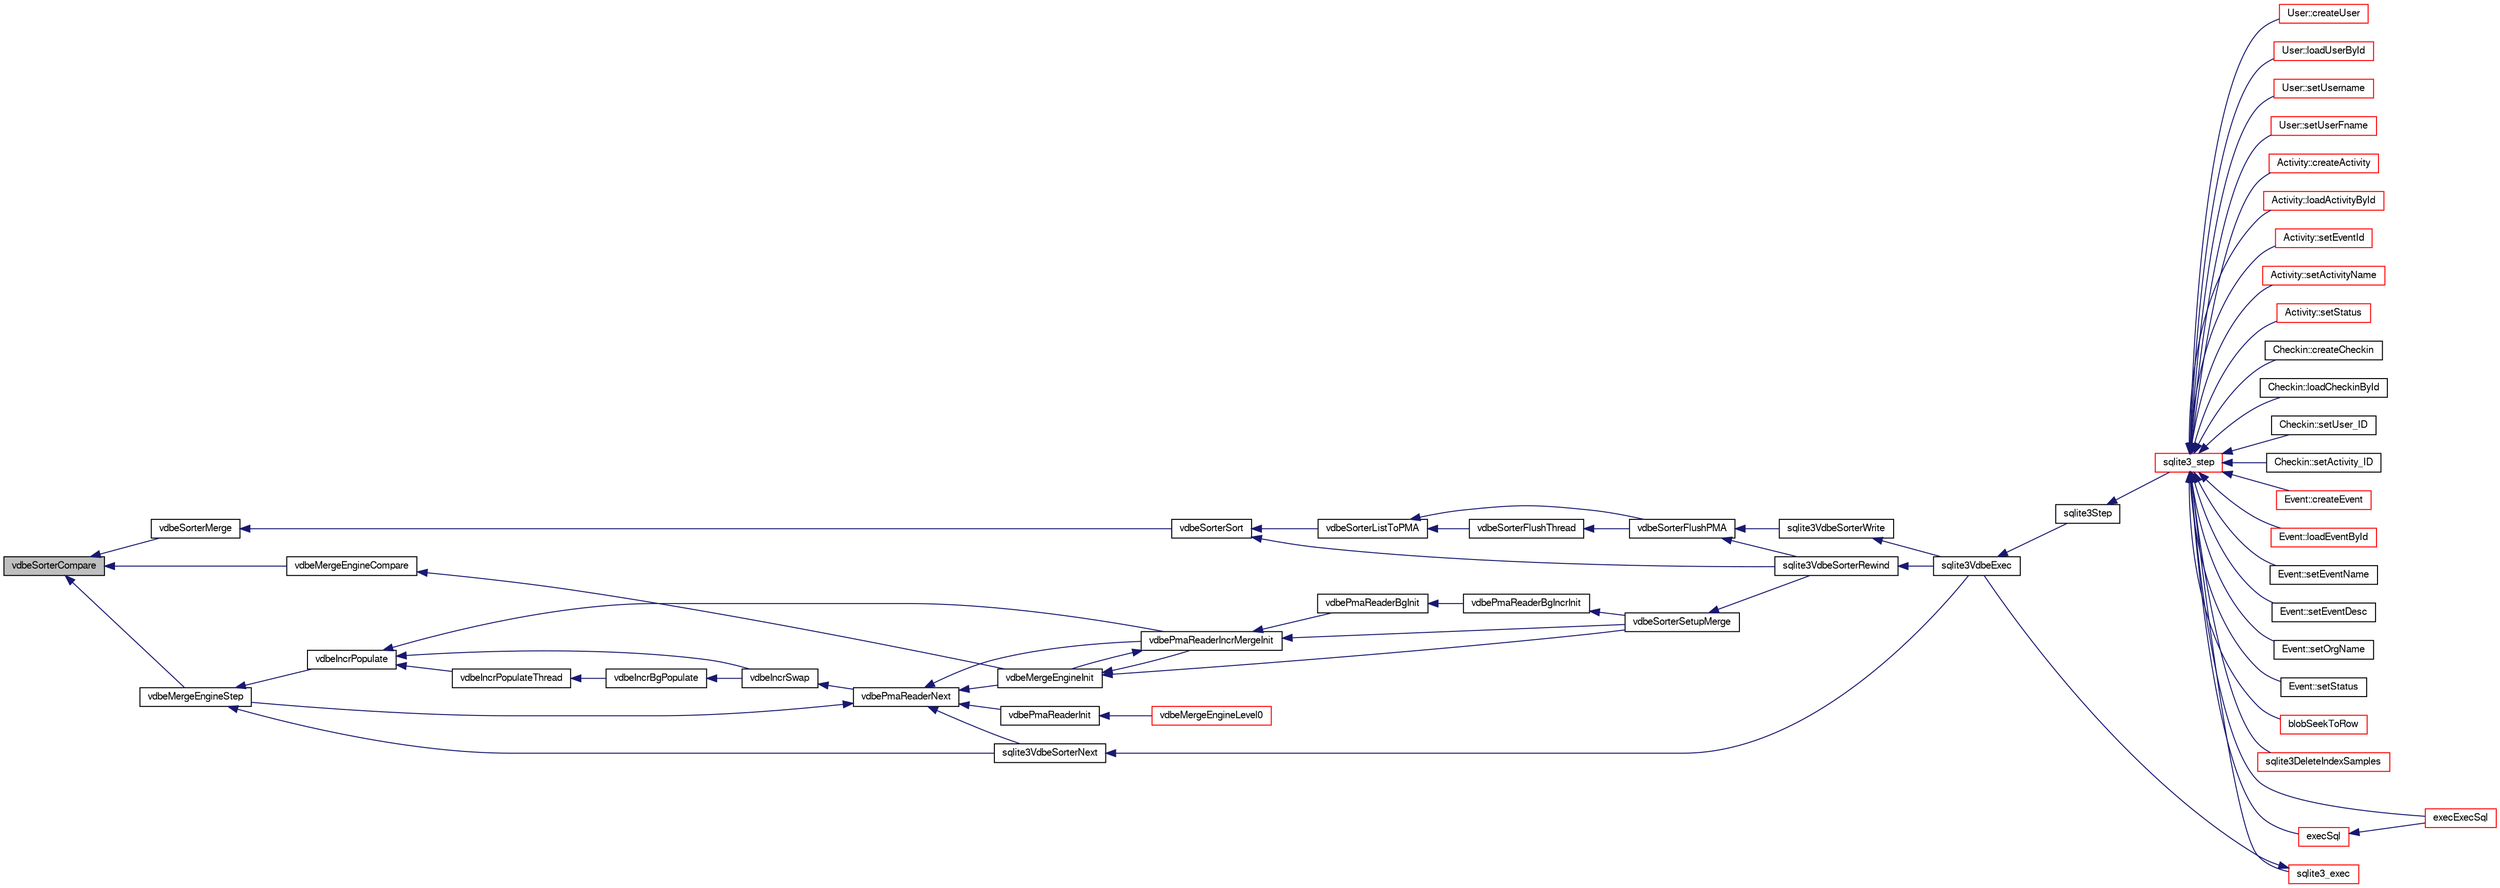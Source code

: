 digraph "vdbeSorterCompare"
{
  edge [fontname="FreeSans",fontsize="10",labelfontname="FreeSans",labelfontsize="10"];
  node [fontname="FreeSans",fontsize="10",shape=record];
  rankdir="LR";
  Node880282 [label="vdbeSorterCompare",height=0.2,width=0.4,color="black", fillcolor="grey75", style="filled", fontcolor="black"];
  Node880282 -> Node880283 [dir="back",color="midnightblue",fontsize="10",style="solid",fontname="FreeSans"];
  Node880283 [label="vdbeSorterMerge",height=0.2,width=0.4,color="black", fillcolor="white", style="filled",URL="$sqlite3_8c.html#aaa5703afbca87873591cd9aaf20c07c1"];
  Node880283 -> Node880284 [dir="back",color="midnightblue",fontsize="10",style="solid",fontname="FreeSans"];
  Node880284 [label="vdbeSorterSort",height=0.2,width=0.4,color="black", fillcolor="white", style="filled",URL="$sqlite3_8c.html#a37472d80f20a7dec4ce84ad277d3341c"];
  Node880284 -> Node880285 [dir="back",color="midnightblue",fontsize="10",style="solid",fontname="FreeSans"];
  Node880285 [label="vdbeSorterListToPMA",height=0.2,width=0.4,color="black", fillcolor="white", style="filled",URL="$sqlite3_8c.html#af6e1d043f93889ac86724fc534814300"];
  Node880285 -> Node880286 [dir="back",color="midnightblue",fontsize="10",style="solid",fontname="FreeSans"];
  Node880286 [label="vdbeSorterFlushThread",height=0.2,width=0.4,color="black", fillcolor="white", style="filled",URL="$sqlite3_8c.html#ae32035370aac482806760be77ff06325"];
  Node880286 -> Node880287 [dir="back",color="midnightblue",fontsize="10",style="solid",fontname="FreeSans"];
  Node880287 [label="vdbeSorterFlushPMA",height=0.2,width=0.4,color="black", fillcolor="white", style="filled",URL="$sqlite3_8c.html#ada9bb002d01885ef3856a19b12b99151"];
  Node880287 -> Node880288 [dir="back",color="midnightblue",fontsize="10",style="solid",fontname="FreeSans"];
  Node880288 [label="sqlite3VdbeSorterWrite",height=0.2,width=0.4,color="black", fillcolor="white", style="filled",URL="$sqlite3_8c.html#a1285a5dd9fee5078593b3cda07911c39"];
  Node880288 -> Node880289 [dir="back",color="midnightblue",fontsize="10",style="solid",fontname="FreeSans"];
  Node880289 [label="sqlite3VdbeExec",height=0.2,width=0.4,color="black", fillcolor="white", style="filled",URL="$sqlite3_8c.html#a8ce40a614bdc56719c4d642b1e4dfb21"];
  Node880289 -> Node880290 [dir="back",color="midnightblue",fontsize="10",style="solid",fontname="FreeSans"];
  Node880290 [label="sqlite3Step",height=0.2,width=0.4,color="black", fillcolor="white", style="filled",URL="$sqlite3_8c.html#a3f2872e873e2758a4beedad1d5113554"];
  Node880290 -> Node880291 [dir="back",color="midnightblue",fontsize="10",style="solid",fontname="FreeSans"];
  Node880291 [label="sqlite3_step",height=0.2,width=0.4,color="red", fillcolor="white", style="filled",URL="$sqlite3_8h.html#ac1e491ce36b7471eb28387f7d3c74334"];
  Node880291 -> Node880292 [dir="back",color="midnightblue",fontsize="10",style="solid",fontname="FreeSans"];
  Node880292 [label="Activity::createActivity",height=0.2,width=0.4,color="red", fillcolor="white", style="filled",URL="$classActivity.html#a813cc5e52c14ab49b39014c134e3425b"];
  Node880291 -> Node880295 [dir="back",color="midnightblue",fontsize="10",style="solid",fontname="FreeSans"];
  Node880295 [label="Activity::loadActivityById",height=0.2,width=0.4,color="red", fillcolor="white", style="filled",URL="$classActivity.html#abe4ffb4f08a47212ebf9013259d9e7fd"];
  Node880291 -> Node880297 [dir="back",color="midnightblue",fontsize="10",style="solid",fontname="FreeSans"];
  Node880297 [label="Activity::setEventId",height=0.2,width=0.4,color="red", fillcolor="white", style="filled",URL="$classActivity.html#adb1d0fd0d08f473e068f0a4086bfa9ca"];
  Node880291 -> Node880298 [dir="back",color="midnightblue",fontsize="10",style="solid",fontname="FreeSans"];
  Node880298 [label="Activity::setActivityName",height=0.2,width=0.4,color="red", fillcolor="white", style="filled",URL="$classActivity.html#a62dc3737b33915a36086f9dd26d16a81"];
  Node880291 -> Node880299 [dir="back",color="midnightblue",fontsize="10",style="solid",fontname="FreeSans"];
  Node880299 [label="Activity::setStatus",height=0.2,width=0.4,color="red", fillcolor="white", style="filled",URL="$classActivity.html#af618135a7738f4d2a7ee147a8ef912ea"];
  Node880291 -> Node880300 [dir="back",color="midnightblue",fontsize="10",style="solid",fontname="FreeSans"];
  Node880300 [label="Checkin::createCheckin",height=0.2,width=0.4,color="black", fillcolor="white", style="filled",URL="$classCheckin.html#a4e40acdf7fff0e607f6de4f24f3a163c"];
  Node880291 -> Node880301 [dir="back",color="midnightblue",fontsize="10",style="solid",fontname="FreeSans"];
  Node880301 [label="Checkin::loadCheckinById",height=0.2,width=0.4,color="black", fillcolor="white", style="filled",URL="$classCheckin.html#a3461f70ea6c68475225f2a07f78a21e0"];
  Node880291 -> Node880302 [dir="back",color="midnightblue",fontsize="10",style="solid",fontname="FreeSans"];
  Node880302 [label="Checkin::setUser_ID",height=0.2,width=0.4,color="black", fillcolor="white", style="filled",URL="$classCheckin.html#a76ab640f4f912876dbebf183db5359c6"];
  Node880291 -> Node880303 [dir="back",color="midnightblue",fontsize="10",style="solid",fontname="FreeSans"];
  Node880303 [label="Checkin::setActivity_ID",height=0.2,width=0.4,color="black", fillcolor="white", style="filled",URL="$classCheckin.html#ab2ff3ec2604ec73a42af25874a00b232"];
  Node880291 -> Node880304 [dir="back",color="midnightblue",fontsize="10",style="solid",fontname="FreeSans"];
  Node880304 [label="Event::createEvent",height=0.2,width=0.4,color="red", fillcolor="white", style="filled",URL="$classEvent.html#a77adb9f4a46ffb32c2d931f0691f5903"];
  Node880291 -> Node880305 [dir="back",color="midnightblue",fontsize="10",style="solid",fontname="FreeSans"];
  Node880305 [label="Event::loadEventById",height=0.2,width=0.4,color="red", fillcolor="white", style="filled",URL="$classEvent.html#afa66cea33f722dbeecb69cc98fdea055"];
  Node880291 -> Node880306 [dir="back",color="midnightblue",fontsize="10",style="solid",fontname="FreeSans"];
  Node880306 [label="Event::setEventName",height=0.2,width=0.4,color="black", fillcolor="white", style="filled",URL="$classEvent.html#a10596b6ca077df05184e30d62b08729d"];
  Node880291 -> Node880307 [dir="back",color="midnightblue",fontsize="10",style="solid",fontname="FreeSans"];
  Node880307 [label="Event::setEventDesc",height=0.2,width=0.4,color="black", fillcolor="white", style="filled",URL="$classEvent.html#ae36b8377dcae792f1c5c4726024c981b"];
  Node880291 -> Node880308 [dir="back",color="midnightblue",fontsize="10",style="solid",fontname="FreeSans"];
  Node880308 [label="Event::setOrgName",height=0.2,width=0.4,color="black", fillcolor="white", style="filled",URL="$classEvent.html#a19aac0f776bd764563a54977656cf680"];
  Node880291 -> Node880309 [dir="back",color="midnightblue",fontsize="10",style="solid",fontname="FreeSans"];
  Node880309 [label="Event::setStatus",height=0.2,width=0.4,color="black", fillcolor="white", style="filled",URL="$classEvent.html#ab0a6b9285af0f4172eb841e2b80f8972"];
  Node880291 -> Node880310 [dir="back",color="midnightblue",fontsize="10",style="solid",fontname="FreeSans"];
  Node880310 [label="blobSeekToRow",height=0.2,width=0.4,color="red", fillcolor="white", style="filled",URL="$sqlite3_8c.html#afff57e13332b98c8a44a7cebe38962ab"];
  Node880291 -> Node880313 [dir="back",color="midnightblue",fontsize="10",style="solid",fontname="FreeSans"];
  Node880313 [label="sqlite3DeleteIndexSamples",height=0.2,width=0.4,color="red", fillcolor="white", style="filled",URL="$sqlite3_8c.html#aaeda0302fbf61397ec009f65bed047ef"];
  Node880291 -> Node880482 [dir="back",color="midnightblue",fontsize="10",style="solid",fontname="FreeSans"];
  Node880482 [label="sqlite3_exec",height=0.2,width=0.4,color="red", fillcolor="white", style="filled",URL="$sqlite3_8h.html#a97487ec8150e0bcc8fa392ab8f0e24db"];
  Node880482 -> Node880289 [dir="back",color="midnightblue",fontsize="10",style="solid",fontname="FreeSans"];
  Node880291 -> Node880473 [dir="back",color="midnightblue",fontsize="10",style="solid",fontname="FreeSans"];
  Node880473 [label="execSql",height=0.2,width=0.4,color="red", fillcolor="white", style="filled",URL="$sqlite3_8c.html#a7d16651b98a110662f4c265eff0246cb"];
  Node880473 -> Node880474 [dir="back",color="midnightblue",fontsize="10",style="solid",fontname="FreeSans"];
  Node880474 [label="execExecSql",height=0.2,width=0.4,color="red", fillcolor="white", style="filled",URL="$sqlite3_8c.html#ac1be09a6c047f21133d16378d301e0d4"];
  Node880291 -> Node880474 [dir="back",color="midnightblue",fontsize="10",style="solid",fontname="FreeSans"];
  Node880291 -> Node880476 [dir="back",color="midnightblue",fontsize="10",style="solid",fontname="FreeSans"];
  Node880476 [label="User::createUser",height=0.2,width=0.4,color="red", fillcolor="white", style="filled",URL="$classUser.html#a22ed673939e8cc0a136130b809bba513"];
  Node880291 -> Node880477 [dir="back",color="midnightblue",fontsize="10",style="solid",fontname="FreeSans"];
  Node880477 [label="User::loadUserById",height=0.2,width=0.4,color="red", fillcolor="white", style="filled",URL="$classUser.html#a863377665b7fb83c5547dcf9727f5092"];
  Node880291 -> Node880478 [dir="back",color="midnightblue",fontsize="10",style="solid",fontname="FreeSans"];
  Node880478 [label="User::setUsername",height=0.2,width=0.4,color="red", fillcolor="white", style="filled",URL="$classUser.html#aa0497022a136cb78de785b0a39ae60b1"];
  Node880291 -> Node880479 [dir="back",color="midnightblue",fontsize="10",style="solid",fontname="FreeSans"];
  Node880479 [label="User::setUserFname",height=0.2,width=0.4,color="red", fillcolor="white", style="filled",URL="$classUser.html#a72657eb55cd0ca437b4841a43f19912f"];
  Node880287 -> Node880550 [dir="back",color="midnightblue",fontsize="10",style="solid",fontname="FreeSans"];
  Node880550 [label="sqlite3VdbeSorterRewind",height=0.2,width=0.4,color="black", fillcolor="white", style="filled",URL="$sqlite3_8c.html#a31677d178ebf96ee6034a05660e1f4bf"];
  Node880550 -> Node880289 [dir="back",color="midnightblue",fontsize="10",style="solid",fontname="FreeSans"];
  Node880285 -> Node880287 [dir="back",color="midnightblue",fontsize="10",style="solid",fontname="FreeSans"];
  Node880284 -> Node880550 [dir="back",color="midnightblue",fontsize="10",style="solid",fontname="FreeSans"];
  Node880282 -> Node880551 [dir="back",color="midnightblue",fontsize="10",style="solid",fontname="FreeSans"];
  Node880551 [label="vdbeMergeEngineStep",height=0.2,width=0.4,color="black", fillcolor="white", style="filled",URL="$sqlite3_8c.html#a36af2b5bd30bb2d097a185ce7b349aed"];
  Node880551 -> Node880552 [dir="back",color="midnightblue",fontsize="10",style="solid",fontname="FreeSans"];
  Node880552 [label="vdbeIncrPopulate",height=0.2,width=0.4,color="black", fillcolor="white", style="filled",URL="$sqlite3_8c.html#a157a9f79260999f8f5f336d246f7b1bd"];
  Node880552 -> Node880553 [dir="back",color="midnightblue",fontsize="10",style="solid",fontname="FreeSans"];
  Node880553 [label="vdbeIncrPopulateThread",height=0.2,width=0.4,color="black", fillcolor="white", style="filled",URL="$sqlite3_8c.html#ae7c977e9bc712052464f45c67e95847b"];
  Node880553 -> Node880554 [dir="back",color="midnightblue",fontsize="10",style="solid",fontname="FreeSans"];
  Node880554 [label="vdbeIncrBgPopulate",height=0.2,width=0.4,color="black", fillcolor="white", style="filled",URL="$sqlite3_8c.html#ac7fcc18f338b99f560b8ce2ad5ced444"];
  Node880554 -> Node880555 [dir="back",color="midnightblue",fontsize="10",style="solid",fontname="FreeSans"];
  Node880555 [label="vdbeIncrSwap",height=0.2,width=0.4,color="black", fillcolor="white", style="filled",URL="$sqlite3_8c.html#a8f7f6718c318c3268d28964e2b983225"];
  Node880555 -> Node880556 [dir="back",color="midnightblue",fontsize="10",style="solid",fontname="FreeSans"];
  Node880556 [label="vdbePmaReaderNext",height=0.2,width=0.4,color="black", fillcolor="white", style="filled",URL="$sqlite3_8c.html#af63a38a01ef1374e7a717f83c2ccf648"];
  Node880556 -> Node880557 [dir="back",color="midnightblue",fontsize="10",style="solid",fontname="FreeSans"];
  Node880557 [label="vdbePmaReaderInit",height=0.2,width=0.4,color="black", fillcolor="white", style="filled",URL="$sqlite3_8c.html#a721a310daa0db281ae2ec97c1e330853"];
  Node880557 -> Node880558 [dir="back",color="midnightblue",fontsize="10",style="solid",fontname="FreeSans"];
  Node880558 [label="vdbeMergeEngineLevel0",height=0.2,width=0.4,color="red", fillcolor="white", style="filled",URL="$sqlite3_8c.html#a5b84168cf5b5c64218810fbc3182b95f"];
  Node880556 -> Node880551 [dir="back",color="midnightblue",fontsize="10",style="solid",fontname="FreeSans"];
  Node880556 -> Node880561 [dir="back",color="midnightblue",fontsize="10",style="solid",fontname="FreeSans"];
  Node880561 [label="vdbeMergeEngineInit",height=0.2,width=0.4,color="black", fillcolor="white", style="filled",URL="$sqlite3_8c.html#aa3c8bfc9bbc60c4bc1402369750c8c1f"];
  Node880561 -> Node880562 [dir="back",color="midnightblue",fontsize="10",style="solid",fontname="FreeSans"];
  Node880562 [label="vdbePmaReaderIncrMergeInit",height=0.2,width=0.4,color="black", fillcolor="white", style="filled",URL="$sqlite3_8c.html#a8174970251c49119bb287029eb1d3aed"];
  Node880562 -> Node880561 [dir="back",color="midnightblue",fontsize="10",style="solid",fontname="FreeSans"];
  Node880562 -> Node880563 [dir="back",color="midnightblue",fontsize="10",style="solid",fontname="FreeSans"];
  Node880563 [label="vdbePmaReaderBgInit",height=0.2,width=0.4,color="black", fillcolor="white", style="filled",URL="$sqlite3_8c.html#a9b5ba54e987dd6921fce57849ada7006"];
  Node880563 -> Node880564 [dir="back",color="midnightblue",fontsize="10",style="solid",fontname="FreeSans"];
  Node880564 [label="vdbePmaReaderBgIncrInit",height=0.2,width=0.4,color="black", fillcolor="white", style="filled",URL="$sqlite3_8c.html#a6af1891e09d9b5c7fc9fa201cf96d9ab"];
  Node880564 -> Node880560 [dir="back",color="midnightblue",fontsize="10",style="solid",fontname="FreeSans"];
  Node880560 [label="vdbeSorterSetupMerge",height=0.2,width=0.4,color="black", fillcolor="white", style="filled",URL="$sqlite3_8c.html#a82088507aafeedcc04af031f7ea0bbd8"];
  Node880560 -> Node880550 [dir="back",color="midnightblue",fontsize="10",style="solid",fontname="FreeSans"];
  Node880562 -> Node880560 [dir="back",color="midnightblue",fontsize="10",style="solid",fontname="FreeSans"];
  Node880561 -> Node880560 [dir="back",color="midnightblue",fontsize="10",style="solid",fontname="FreeSans"];
  Node880556 -> Node880562 [dir="back",color="midnightblue",fontsize="10",style="solid",fontname="FreeSans"];
  Node880556 -> Node880565 [dir="back",color="midnightblue",fontsize="10",style="solid",fontname="FreeSans"];
  Node880565 [label="sqlite3VdbeSorterNext",height=0.2,width=0.4,color="black", fillcolor="white", style="filled",URL="$sqlite3_8c.html#a2c124733226f09f5b5ac860635be7850"];
  Node880565 -> Node880289 [dir="back",color="midnightblue",fontsize="10",style="solid",fontname="FreeSans"];
  Node880552 -> Node880555 [dir="back",color="midnightblue",fontsize="10",style="solid",fontname="FreeSans"];
  Node880552 -> Node880562 [dir="back",color="midnightblue",fontsize="10",style="solid",fontname="FreeSans"];
  Node880551 -> Node880565 [dir="back",color="midnightblue",fontsize="10",style="solid",fontname="FreeSans"];
  Node880282 -> Node880566 [dir="back",color="midnightblue",fontsize="10",style="solid",fontname="FreeSans"];
  Node880566 [label="vdbeMergeEngineCompare",height=0.2,width=0.4,color="black", fillcolor="white", style="filled",URL="$sqlite3_8c.html#a828af0ac9092cfce3a40e78e66dd0039"];
  Node880566 -> Node880561 [dir="back",color="midnightblue",fontsize="10",style="solid",fontname="FreeSans"];
}
